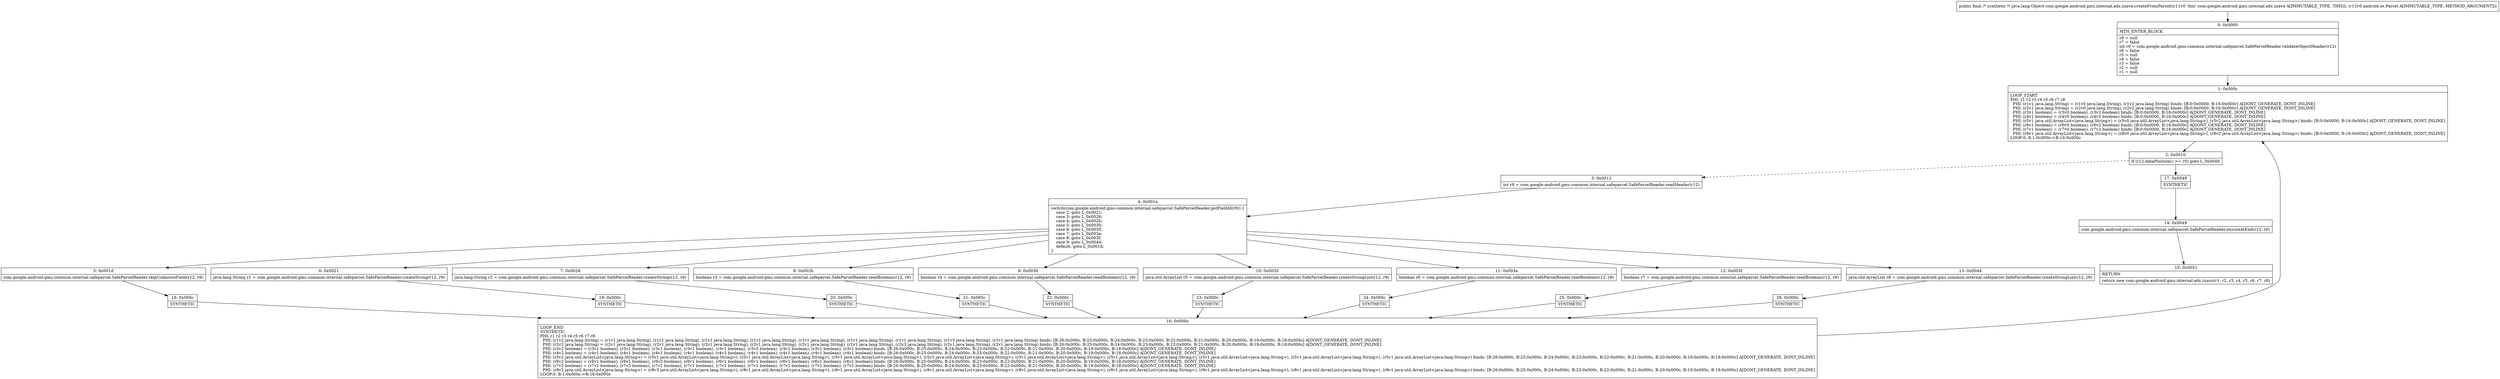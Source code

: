digraph "CFG forcom.google.android.gms.internal.ads.zzava.createFromParcel(Landroid\/os\/Parcel;)Ljava\/lang\/Object;" {
Node_0 [shape=record,label="{0\:\ 0x0000|MTH_ENTER_BLOCK\l|r8 = null\lr7 = false\lint r0 = com.google.android.gms.common.internal.safeparcel.SafeParcelReader.validateObjectHeader(r12)\lr6 = false\lr5 = null\lr4 = false\lr3 = false\lr2 = null\lr1 = null\l}"];
Node_1 [shape=record,label="{1\:\ 0x000c|LOOP_START\lPHI: r1 r2 r3 r4 r5 r6 r7 r8 \l  PHI: (r1v1 java.lang.String) = (r1v0 java.lang.String), (r1v2 java.lang.String) binds: [B:0:0x0000, B:16:0x000c] A[DONT_GENERATE, DONT_INLINE]\l  PHI: (r2v1 java.lang.String) = (r2v0 java.lang.String), (r2v2 java.lang.String) binds: [B:0:0x0000, B:16:0x000c] A[DONT_GENERATE, DONT_INLINE]\l  PHI: (r3v1 boolean) = (r3v0 boolean), (r3v2 boolean) binds: [B:0:0x0000, B:16:0x000c] A[DONT_GENERATE, DONT_INLINE]\l  PHI: (r4v1 boolean) = (r4v0 boolean), (r4v2 boolean) binds: [B:0:0x0000, B:16:0x000c] A[DONT_GENERATE, DONT_INLINE]\l  PHI: (r5v1 java.util.ArrayList\<java.lang.String\>) = (r5v0 java.util.ArrayList\<java.lang.String\>), (r5v2 java.util.ArrayList\<java.lang.String\>) binds: [B:0:0x0000, B:16:0x000c] A[DONT_GENERATE, DONT_INLINE]\l  PHI: (r6v1 boolean) = (r6v0 boolean), (r6v2 boolean) binds: [B:0:0x0000, B:16:0x000c] A[DONT_GENERATE, DONT_INLINE]\l  PHI: (r7v1 boolean) = (r7v0 boolean), (r7v2 boolean) binds: [B:0:0x0000, B:16:0x000c] A[DONT_GENERATE, DONT_INLINE]\l  PHI: (r8v1 java.util.ArrayList\<java.lang.String\>) = (r8v0 java.util.ArrayList\<java.lang.String\>), (r8v2 java.util.ArrayList\<java.lang.String\>) binds: [B:0:0x0000, B:16:0x000c] A[DONT_GENERATE, DONT_INLINE]\lLOOP:0: B:1:0x000c\-\>B:16:0x000c\l}"];
Node_2 [shape=record,label="{2\:\ 0x0010|if (r12.dataPosition() \>= r0) goto L_0x0049\l}"];
Node_3 [shape=record,label="{3\:\ 0x0012|int r9 = com.google.android.gms.common.internal.safeparcel.SafeParcelReader.readHeader(r12)\l}"];
Node_4 [shape=record,label="{4\:\ 0x001a|switch(com.google.android.gms.common.internal.safeparcel.SafeParcelReader.getFieldId(r9)) \{\l    case 2: goto L_0x0021;\l    case 3: goto L_0x0026;\l    case 4: goto L_0x002b;\l    case 5: goto L_0x0030;\l    case 6: goto L_0x0035;\l    case 7: goto L_0x003a;\l    case 8: goto L_0x003f;\l    case 9: goto L_0x0044;\l    default: goto L_0x001d;\l\}\l}"];
Node_5 [shape=record,label="{5\:\ 0x001d|com.google.android.gms.common.internal.safeparcel.SafeParcelReader.skipUnknownField(r12, r9)\l}"];
Node_6 [shape=record,label="{6\:\ 0x0021|java.lang.String r1 = com.google.android.gms.common.internal.safeparcel.SafeParcelReader.createString(r12, r9)\l}"];
Node_7 [shape=record,label="{7\:\ 0x0026|java.lang.String r2 = com.google.android.gms.common.internal.safeparcel.SafeParcelReader.createString(r12, r9)\l}"];
Node_8 [shape=record,label="{8\:\ 0x002b|boolean r3 = com.google.android.gms.common.internal.safeparcel.SafeParcelReader.readBoolean(r12, r9)\l}"];
Node_9 [shape=record,label="{9\:\ 0x0030|boolean r4 = com.google.android.gms.common.internal.safeparcel.SafeParcelReader.readBoolean(r12, r9)\l}"];
Node_10 [shape=record,label="{10\:\ 0x0035|java.util.ArrayList r5 = com.google.android.gms.common.internal.safeparcel.SafeParcelReader.createStringList(r12, r9)\l}"];
Node_11 [shape=record,label="{11\:\ 0x003a|boolean r6 = com.google.android.gms.common.internal.safeparcel.SafeParcelReader.readBoolean(r12, r9)\l}"];
Node_12 [shape=record,label="{12\:\ 0x003f|boolean r7 = com.google.android.gms.common.internal.safeparcel.SafeParcelReader.readBoolean(r12, r9)\l}"];
Node_13 [shape=record,label="{13\:\ 0x0044|java.util.ArrayList r8 = com.google.android.gms.common.internal.safeparcel.SafeParcelReader.createStringList(r12, r9)\l}"];
Node_14 [shape=record,label="{14\:\ 0x0049|com.google.android.gms.common.internal.safeparcel.SafeParcelReader.ensureAtEnd(r12, r0)\l}"];
Node_15 [shape=record,label="{15\:\ 0x0051|RETURN\l|return new com.google.android.gms.internal.ads.zzauz(r1, r2, r3, r4, r5, r6, r7, r8)\l}"];
Node_16 [shape=record,label="{16\:\ 0x000c|LOOP_END\lSYNTHETIC\lPHI: r1 r2 r3 r4 r5 r6 r7 r8 \l  PHI: (r1v2 java.lang.String) = (r1v1 java.lang.String), (r1v1 java.lang.String), (r1v1 java.lang.String), (r1v1 java.lang.String), (r1v1 java.lang.String), (r1v1 java.lang.String), (r1v1 java.lang.String), (r1v3 java.lang.String), (r1v1 java.lang.String) binds: [B:26:0x000c, B:25:0x000c, B:24:0x000c, B:23:0x000c, B:22:0x000c, B:21:0x000c, B:20:0x000c, B:19:0x000c, B:18:0x000c] A[DONT_GENERATE, DONT_INLINE]\l  PHI: (r2v2 java.lang.String) = (r2v1 java.lang.String), (r2v1 java.lang.String), (r2v1 java.lang.String), (r2v1 java.lang.String), (r2v1 java.lang.String), (r2v1 java.lang.String), (r2v3 java.lang.String), (r2v1 java.lang.String), (r2v1 java.lang.String) binds: [B:26:0x000c, B:25:0x000c, B:24:0x000c, B:23:0x000c, B:22:0x000c, B:21:0x000c, B:20:0x000c, B:19:0x000c, B:18:0x000c] A[DONT_GENERATE, DONT_INLINE]\l  PHI: (r3v2 boolean) = (r3v1 boolean), (r3v1 boolean), (r3v1 boolean), (r3v1 boolean), (r3v1 boolean), (r3v3 boolean), (r3v1 boolean), (r3v1 boolean), (r3v1 boolean) binds: [B:26:0x000c, B:25:0x000c, B:24:0x000c, B:23:0x000c, B:22:0x000c, B:21:0x000c, B:20:0x000c, B:19:0x000c, B:18:0x000c] A[DONT_GENERATE, DONT_INLINE]\l  PHI: (r4v2 boolean) = (r4v1 boolean), (r4v1 boolean), (r4v1 boolean), (r4v1 boolean), (r4v3 boolean), (r4v1 boolean), (r4v1 boolean), (r4v1 boolean), (r4v1 boolean) binds: [B:26:0x000c, B:25:0x000c, B:24:0x000c, B:23:0x000c, B:22:0x000c, B:21:0x000c, B:20:0x000c, B:19:0x000c, B:18:0x000c] A[DONT_GENERATE, DONT_INLINE]\l  PHI: (r5v2 java.util.ArrayList\<java.lang.String\>) = (r5v1 java.util.ArrayList\<java.lang.String\>), (r5v1 java.util.ArrayList\<java.lang.String\>), (r5v1 java.util.ArrayList\<java.lang.String\>), (r5v3 java.util.ArrayList\<java.lang.String\>), (r5v1 java.util.ArrayList\<java.lang.String\>), (r5v1 java.util.ArrayList\<java.lang.String\>), (r5v1 java.util.ArrayList\<java.lang.String\>), (r5v1 java.util.ArrayList\<java.lang.String\>), (r5v1 java.util.ArrayList\<java.lang.String\>) binds: [B:26:0x000c, B:25:0x000c, B:24:0x000c, B:23:0x000c, B:22:0x000c, B:21:0x000c, B:20:0x000c, B:19:0x000c, B:18:0x000c] A[DONT_GENERATE, DONT_INLINE]\l  PHI: (r6v2 boolean) = (r6v1 boolean), (r6v1 boolean), (r6v3 boolean), (r6v1 boolean), (r6v1 boolean), (r6v1 boolean), (r6v1 boolean), (r6v1 boolean), (r6v1 boolean) binds: [B:26:0x000c, B:25:0x000c, B:24:0x000c, B:23:0x000c, B:22:0x000c, B:21:0x000c, B:20:0x000c, B:19:0x000c, B:18:0x000c] A[DONT_GENERATE, DONT_INLINE]\l  PHI: (r7v2 boolean) = (r7v1 boolean), (r7v3 boolean), (r7v1 boolean), (r7v1 boolean), (r7v1 boolean), (r7v1 boolean), (r7v1 boolean), (r7v1 boolean), (r7v1 boolean) binds: [B:26:0x000c, B:25:0x000c, B:24:0x000c, B:23:0x000c, B:22:0x000c, B:21:0x000c, B:20:0x000c, B:19:0x000c, B:18:0x000c] A[DONT_GENERATE, DONT_INLINE]\l  PHI: (r8v2 java.util.ArrayList\<java.lang.String\>) = (r8v3 java.util.ArrayList\<java.lang.String\>), (r8v1 java.util.ArrayList\<java.lang.String\>), (r8v1 java.util.ArrayList\<java.lang.String\>), (r8v1 java.util.ArrayList\<java.lang.String\>), (r8v1 java.util.ArrayList\<java.lang.String\>), (r8v1 java.util.ArrayList\<java.lang.String\>), (r8v1 java.util.ArrayList\<java.lang.String\>), (r8v1 java.util.ArrayList\<java.lang.String\>), (r8v1 java.util.ArrayList\<java.lang.String\>) binds: [B:26:0x000c, B:25:0x000c, B:24:0x000c, B:23:0x000c, B:22:0x000c, B:21:0x000c, B:20:0x000c, B:19:0x000c, B:18:0x000c] A[DONT_GENERATE, DONT_INLINE]\lLOOP:0: B:1:0x000c\-\>B:16:0x000c\l}"];
Node_17 [shape=record,label="{17\:\ 0x0049|SYNTHETIC\l}"];
Node_18 [shape=record,label="{18\:\ 0x000c|SYNTHETIC\l}"];
Node_19 [shape=record,label="{19\:\ 0x000c|SYNTHETIC\l}"];
Node_20 [shape=record,label="{20\:\ 0x000c|SYNTHETIC\l}"];
Node_21 [shape=record,label="{21\:\ 0x000c|SYNTHETIC\l}"];
Node_22 [shape=record,label="{22\:\ 0x000c|SYNTHETIC\l}"];
Node_23 [shape=record,label="{23\:\ 0x000c|SYNTHETIC\l}"];
Node_24 [shape=record,label="{24\:\ 0x000c|SYNTHETIC\l}"];
Node_25 [shape=record,label="{25\:\ 0x000c|SYNTHETIC\l}"];
Node_26 [shape=record,label="{26\:\ 0x000c|SYNTHETIC\l}"];
MethodNode[shape=record,label="{public final \/* synthetic *\/ java.lang.Object com.google.android.gms.internal.ads.zzava.createFromParcel((r11v0 'this' com.google.android.gms.internal.ads.zzava A[IMMUTABLE_TYPE, THIS]), (r12v0 android.os.Parcel A[IMMUTABLE_TYPE, METHOD_ARGUMENT])) }"];
MethodNode -> Node_0;
Node_0 -> Node_1;
Node_1 -> Node_2;
Node_2 -> Node_3[style=dashed];
Node_2 -> Node_17;
Node_3 -> Node_4;
Node_4 -> Node_5;
Node_4 -> Node_6;
Node_4 -> Node_7;
Node_4 -> Node_8;
Node_4 -> Node_9;
Node_4 -> Node_10;
Node_4 -> Node_11;
Node_4 -> Node_12;
Node_4 -> Node_13;
Node_5 -> Node_18;
Node_6 -> Node_19;
Node_7 -> Node_20;
Node_8 -> Node_21;
Node_9 -> Node_22;
Node_10 -> Node_23;
Node_11 -> Node_24;
Node_12 -> Node_25;
Node_13 -> Node_26;
Node_14 -> Node_15;
Node_16 -> Node_1;
Node_17 -> Node_14;
Node_18 -> Node_16;
Node_19 -> Node_16;
Node_20 -> Node_16;
Node_21 -> Node_16;
Node_22 -> Node_16;
Node_23 -> Node_16;
Node_24 -> Node_16;
Node_25 -> Node_16;
Node_26 -> Node_16;
}

